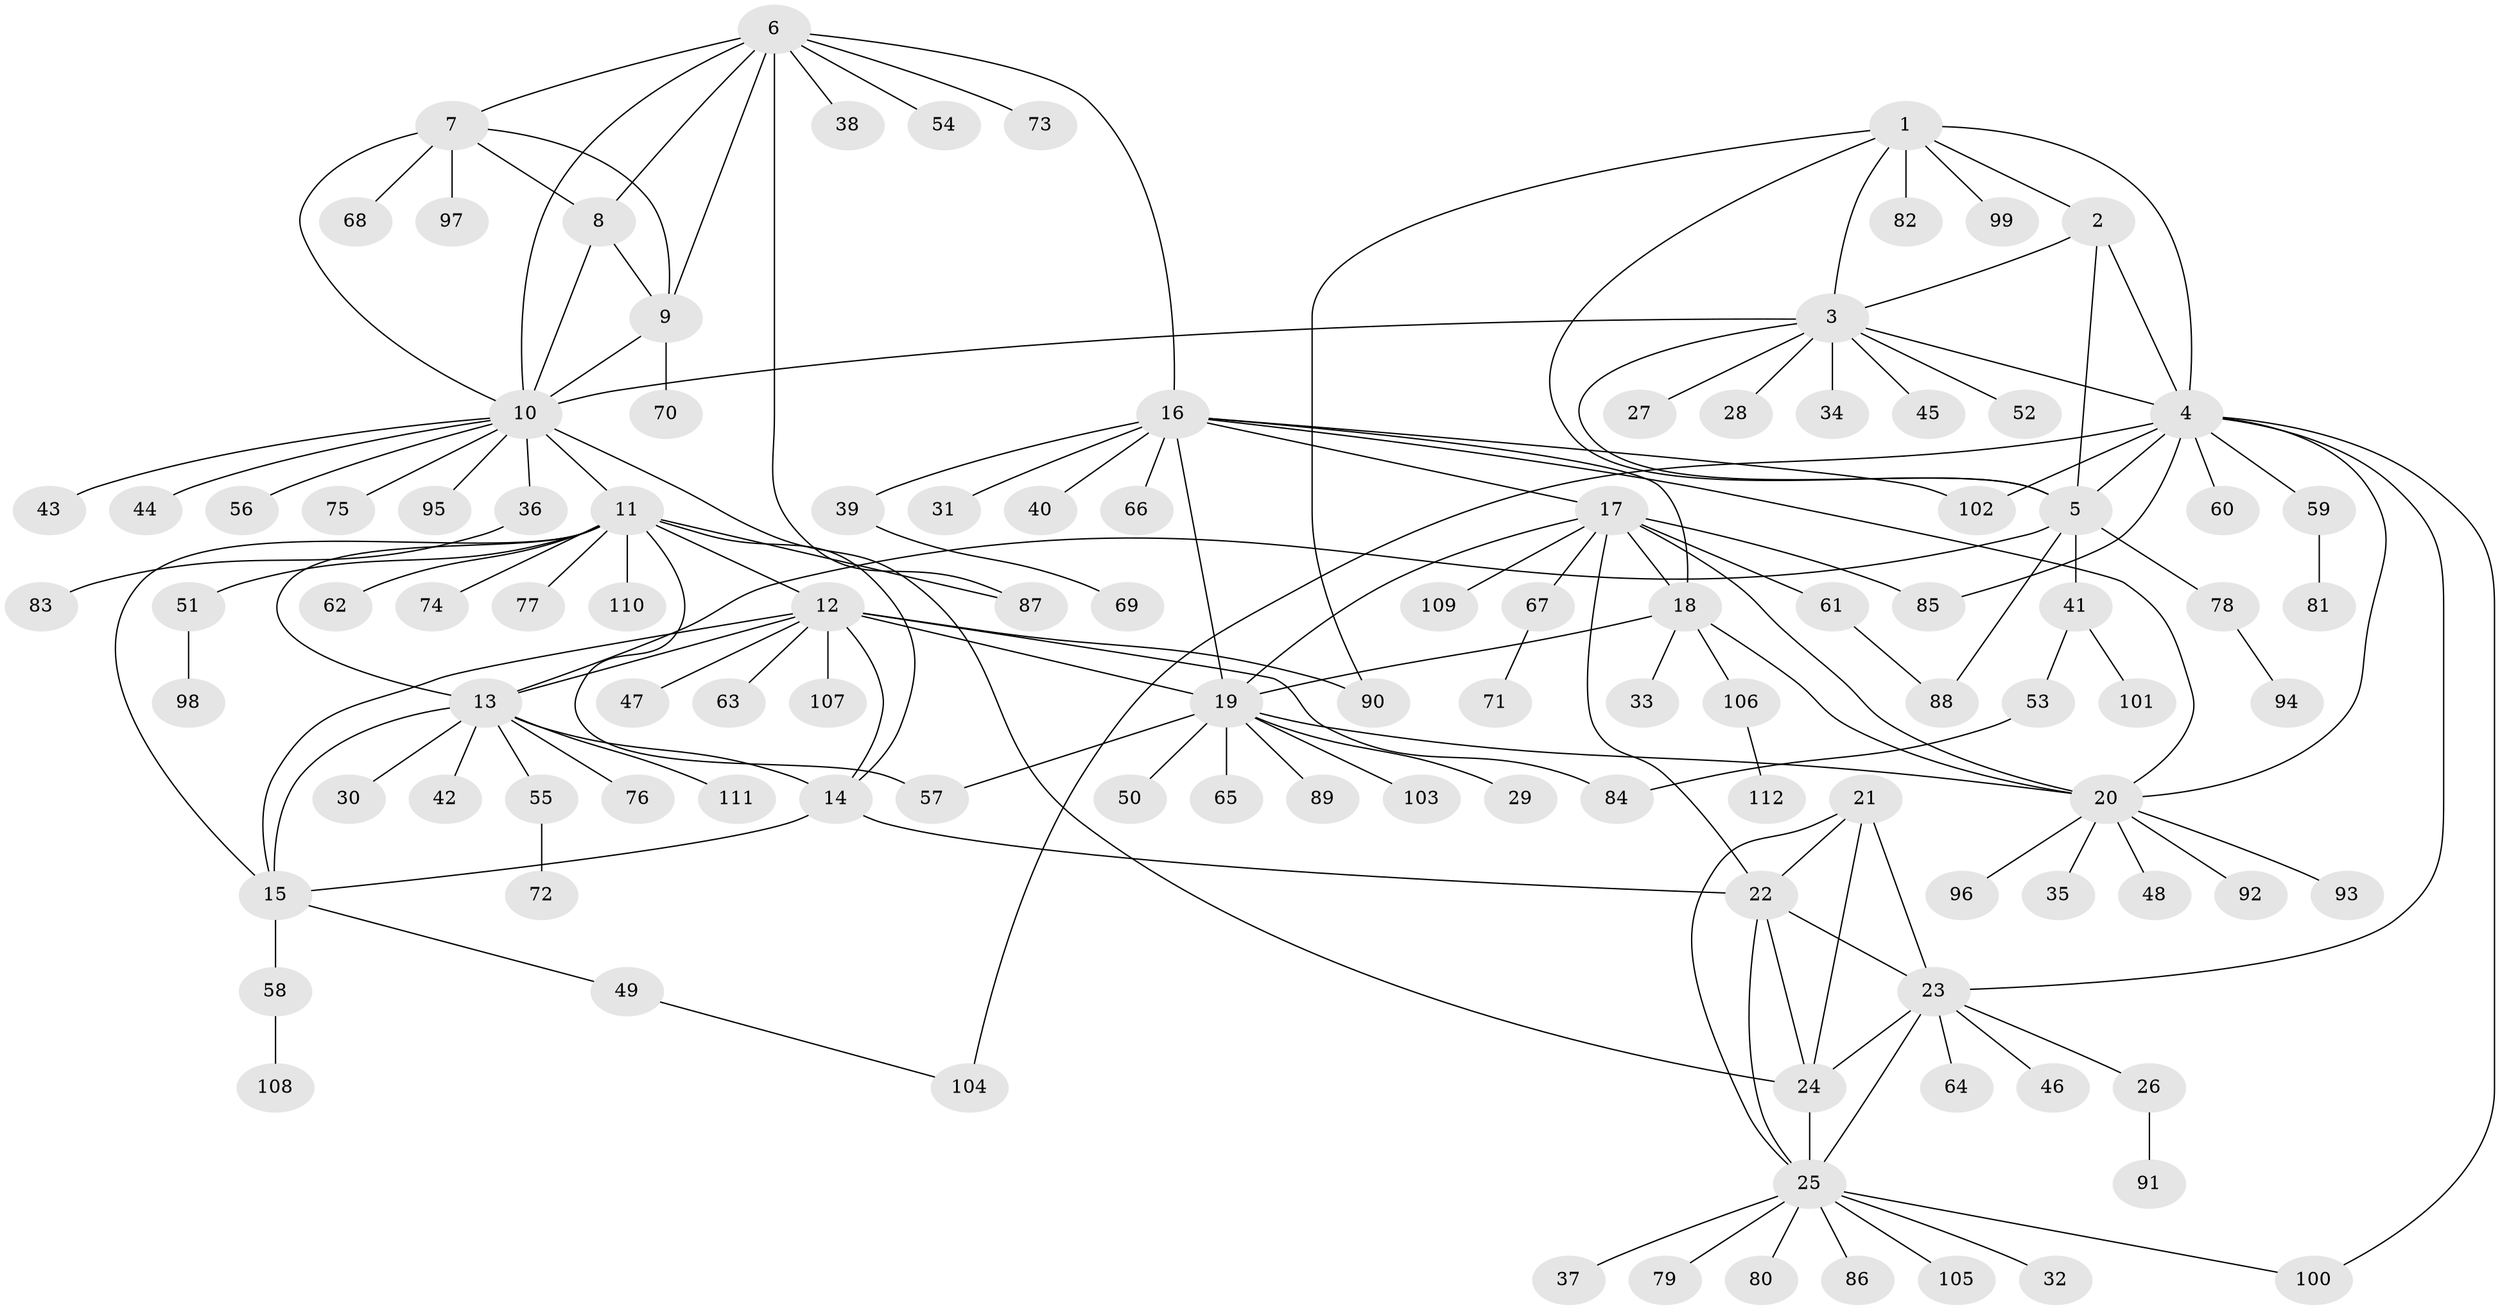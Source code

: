 // coarse degree distribution, {5: 0.017857142857142856, 2: 0.10714285714285714, 4: 0.017857142857142856, 8: 0.017857142857142856, 1: 0.7321428571428571, 12: 0.017857142857142856, 10: 0.03571428571428571, 14: 0.017857142857142856, 9: 0.017857142857142856, 7: 0.017857142857142856}
// Generated by graph-tools (version 1.1) at 2025/02/03/05/25 17:02:44]
// undirected, 112 vertices, 156 edges
graph export_dot {
graph [start="1"]
  node [color=gray90,style=filled];
  1;
  2;
  3;
  4;
  5;
  6;
  7;
  8;
  9;
  10;
  11;
  12;
  13;
  14;
  15;
  16;
  17;
  18;
  19;
  20;
  21;
  22;
  23;
  24;
  25;
  26;
  27;
  28;
  29;
  30;
  31;
  32;
  33;
  34;
  35;
  36;
  37;
  38;
  39;
  40;
  41;
  42;
  43;
  44;
  45;
  46;
  47;
  48;
  49;
  50;
  51;
  52;
  53;
  54;
  55;
  56;
  57;
  58;
  59;
  60;
  61;
  62;
  63;
  64;
  65;
  66;
  67;
  68;
  69;
  70;
  71;
  72;
  73;
  74;
  75;
  76;
  77;
  78;
  79;
  80;
  81;
  82;
  83;
  84;
  85;
  86;
  87;
  88;
  89;
  90;
  91;
  92;
  93;
  94;
  95;
  96;
  97;
  98;
  99;
  100;
  101;
  102;
  103;
  104;
  105;
  106;
  107;
  108;
  109;
  110;
  111;
  112;
  1 -- 2;
  1 -- 3;
  1 -- 4;
  1 -- 5;
  1 -- 82;
  1 -- 90;
  1 -- 99;
  2 -- 3;
  2 -- 4;
  2 -- 5;
  3 -- 4;
  3 -- 5;
  3 -- 10;
  3 -- 27;
  3 -- 28;
  3 -- 34;
  3 -- 45;
  3 -- 52;
  4 -- 5;
  4 -- 20;
  4 -- 23;
  4 -- 59;
  4 -- 60;
  4 -- 85;
  4 -- 100;
  4 -- 102;
  4 -- 104;
  5 -- 13;
  5 -- 41;
  5 -- 78;
  5 -- 88;
  6 -- 7;
  6 -- 8;
  6 -- 9;
  6 -- 10;
  6 -- 16;
  6 -- 38;
  6 -- 54;
  6 -- 73;
  6 -- 87;
  7 -- 8;
  7 -- 9;
  7 -- 10;
  7 -- 68;
  7 -- 97;
  8 -- 9;
  8 -- 10;
  9 -- 10;
  9 -- 70;
  10 -- 11;
  10 -- 24;
  10 -- 36;
  10 -- 43;
  10 -- 44;
  10 -- 56;
  10 -- 75;
  10 -- 95;
  11 -- 12;
  11 -- 13;
  11 -- 14;
  11 -- 15;
  11 -- 51;
  11 -- 57;
  11 -- 62;
  11 -- 74;
  11 -- 77;
  11 -- 87;
  11 -- 110;
  12 -- 13;
  12 -- 14;
  12 -- 15;
  12 -- 19;
  12 -- 47;
  12 -- 63;
  12 -- 84;
  12 -- 90;
  12 -- 107;
  13 -- 14;
  13 -- 15;
  13 -- 30;
  13 -- 42;
  13 -- 55;
  13 -- 76;
  13 -- 111;
  14 -- 15;
  14 -- 22;
  15 -- 49;
  15 -- 58;
  16 -- 17;
  16 -- 18;
  16 -- 19;
  16 -- 20;
  16 -- 31;
  16 -- 39;
  16 -- 40;
  16 -- 66;
  16 -- 102;
  17 -- 18;
  17 -- 19;
  17 -- 20;
  17 -- 22;
  17 -- 61;
  17 -- 67;
  17 -- 85;
  17 -- 109;
  18 -- 19;
  18 -- 20;
  18 -- 33;
  18 -- 106;
  19 -- 20;
  19 -- 29;
  19 -- 50;
  19 -- 57;
  19 -- 65;
  19 -- 89;
  19 -- 103;
  20 -- 35;
  20 -- 48;
  20 -- 92;
  20 -- 93;
  20 -- 96;
  21 -- 22;
  21 -- 23;
  21 -- 24;
  21 -- 25;
  22 -- 23;
  22 -- 24;
  22 -- 25;
  23 -- 24;
  23 -- 25;
  23 -- 26;
  23 -- 46;
  23 -- 64;
  24 -- 25;
  25 -- 32;
  25 -- 37;
  25 -- 79;
  25 -- 80;
  25 -- 86;
  25 -- 100;
  25 -- 105;
  26 -- 91;
  36 -- 83;
  39 -- 69;
  41 -- 53;
  41 -- 101;
  49 -- 104;
  51 -- 98;
  53 -- 84;
  55 -- 72;
  58 -- 108;
  59 -- 81;
  61 -- 88;
  67 -- 71;
  78 -- 94;
  106 -- 112;
}
